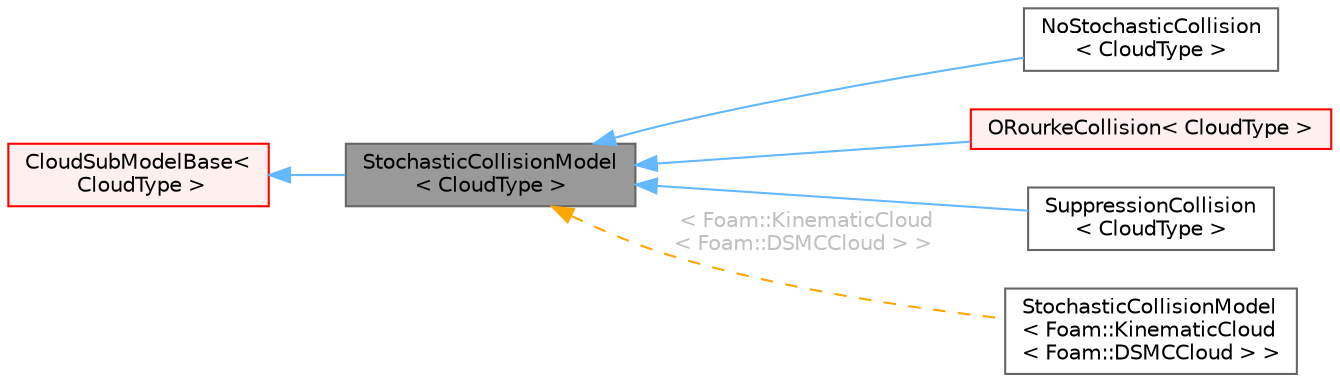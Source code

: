 digraph "StochasticCollisionModel&lt; CloudType &gt;"
{
 // LATEX_PDF_SIZE
  bgcolor="transparent";
  edge [fontname=Helvetica,fontsize=10,labelfontname=Helvetica,labelfontsize=10];
  node [fontname=Helvetica,fontsize=10,shape=box,height=0.2,width=0.4];
  rankdir="LR";
  Node1 [id="Node000001",label="StochasticCollisionModel\l\< CloudType \>",height=0.2,width=0.4,color="gray40", fillcolor="grey60", style="filled", fontcolor="black",tooltip="Templated stochastic collision model class."];
  Node2 -> Node1 [id="edge1_Node000001_Node000002",dir="back",color="steelblue1",style="solid",tooltip=" "];
  Node2 [id="Node000002",label="CloudSubModelBase\<\l CloudType \>",height=0.2,width=0.4,color="red", fillcolor="#FFF0F0", style="filled",URL="$classFoam_1_1CloudSubModelBase.html",tooltip="Base class for cloud sub-models."];
  Node1 -> Node4 [id="edge2_Node000001_Node000004",dir="back",color="steelblue1",style="solid",tooltip=" "];
  Node4 [id="Node000004",label="NoStochasticCollision\l\< CloudType \>",height=0.2,width=0.4,color="gray40", fillcolor="white", style="filled",URL="$classFoam_1_1NoStochasticCollision.html",tooltip="Dummy collision model for 'none'."];
  Node1 -> Node5 [id="edge3_Node000001_Node000005",dir="back",color="steelblue1",style="solid",tooltip=" "];
  Node5 [id="Node000005",label="ORourkeCollision\< CloudType \>",height=0.2,width=0.4,color="red", fillcolor="#FFF0F0", style="filled",URL="$classFoam_1_1ORourkeCollision.html",tooltip="Collision model by P.J. O'Rourke."];
  Node1 -> Node7 [id="edge4_Node000001_Node000007",dir="back",color="steelblue1",style="solid",tooltip=" "];
  Node7 [id="Node000007",label="SuppressionCollision\l\< CloudType \>",height=0.2,width=0.4,color="gray40", fillcolor="white", style="filled",URL="$classFoam_1_1SuppressionCollision.html",tooltip="Inter-cloud collision model, whereby the canReact flag can be used to inhibit devolatilisation and su..."];
  Node1 -> Node8 [id="edge5_Node000001_Node000008",dir="back",color="orange",style="dashed",tooltip=" ",label=" \< Foam::KinematicCloud\l\< Foam::DSMCCloud \> \>",fontcolor="grey" ];
  Node8 [id="Node000008",label="StochasticCollisionModel\l\< Foam::KinematicCloud\l\< Foam::DSMCCloud \> \>",height=0.2,width=0.4,color="gray40", fillcolor="white", style="filled",URL="$classFoam_1_1StochasticCollisionModel.html",tooltip=" "];
}
